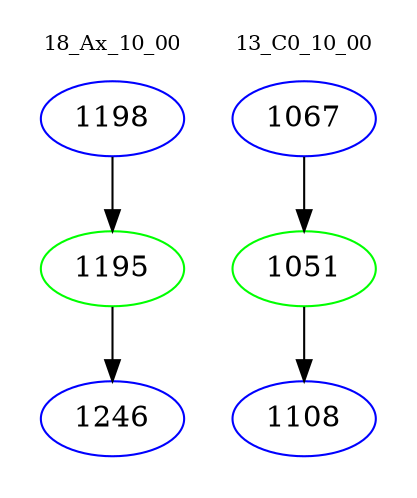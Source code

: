 digraph{
subgraph cluster_0 {
color = white
label = "18_Ax_10_00";
fontsize=10;
T0_1198 [label="1198", color="blue"]
T0_1198 -> T0_1195 [color="black"]
T0_1195 [label="1195", color="green"]
T0_1195 -> T0_1246 [color="black"]
T0_1246 [label="1246", color="blue"]
}
subgraph cluster_1 {
color = white
label = "13_C0_10_00";
fontsize=10;
T1_1067 [label="1067", color="blue"]
T1_1067 -> T1_1051 [color="black"]
T1_1051 [label="1051", color="green"]
T1_1051 -> T1_1108 [color="black"]
T1_1108 [label="1108", color="blue"]
}
}
